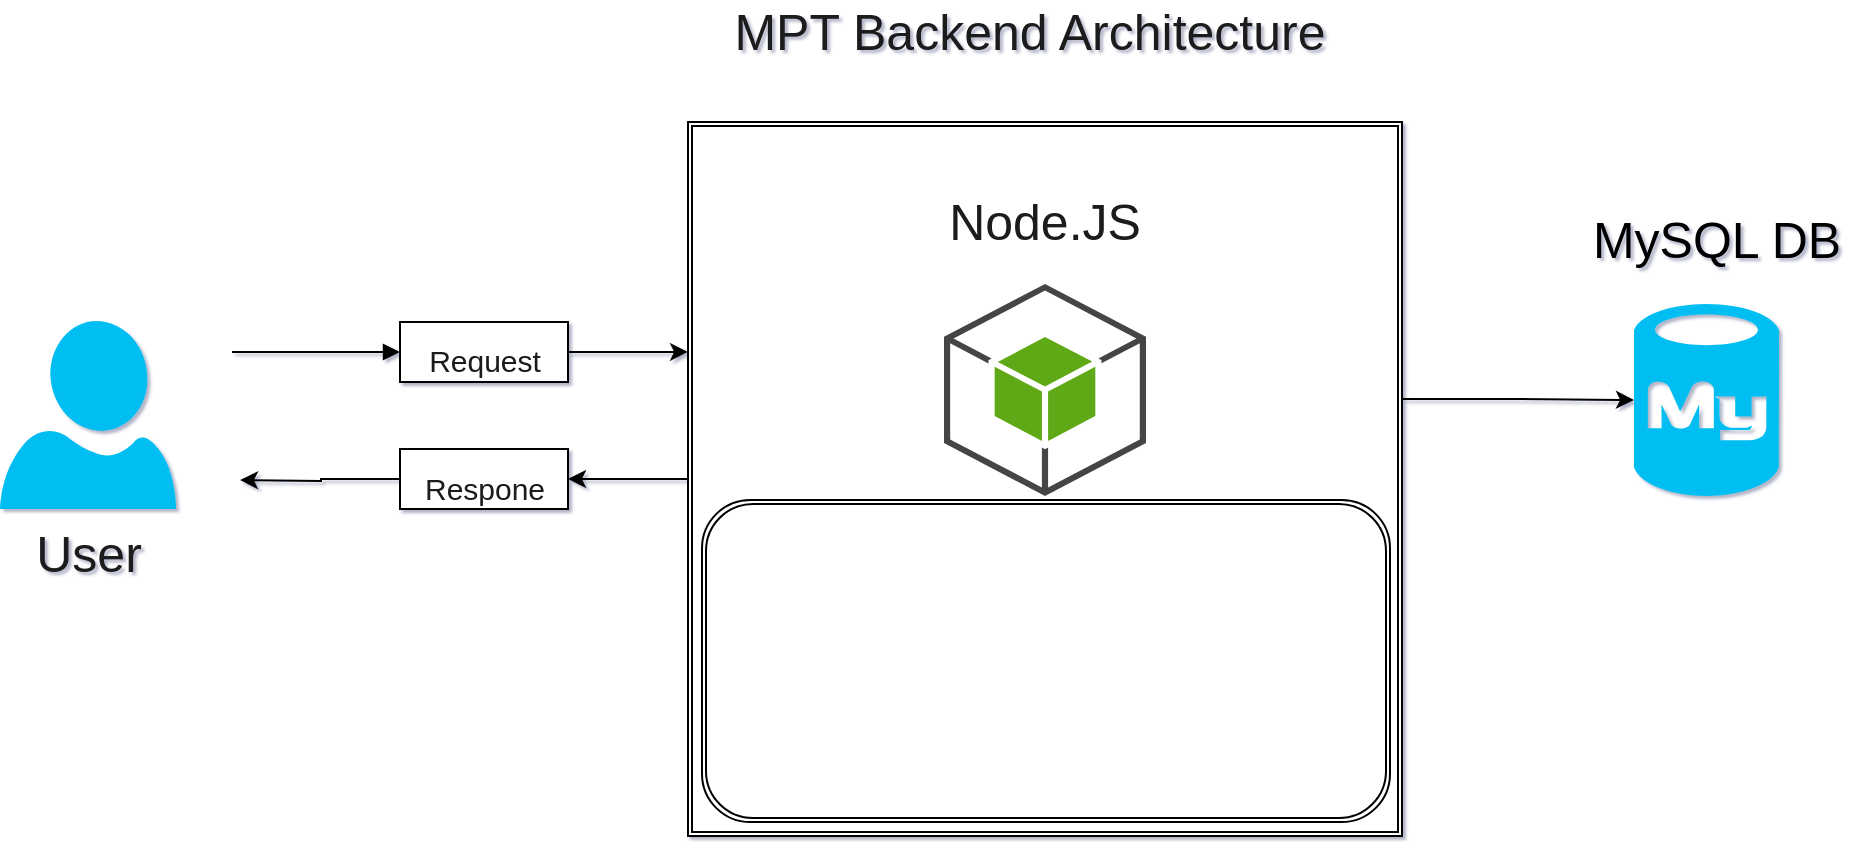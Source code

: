 <mxfile version="14.9.6" type="github">
  <diagram id="SQK_iS7NubJ-UlspPShi" name="Page-1">
    <mxGraphModel dx="1528" dy="1488" grid="0" gridSize="10" guides="1" tooltips="1" connect="1" arrows="1" fold="1" page="0" pageScale="1" pageWidth="827" pageHeight="1169" background="none" math="0" shadow="1">
      <root>
        <mxCell id="0" />
        <mxCell id="1" parent="0" />
        <mxCell id="taTUPynsXKpivhQrRoup-1" value="MySQL DB" style="verticalLabelPosition=bottom;html=1;verticalAlign=top;align=center;strokeColor=none;fillColor=#00BEF2;shape=mxgraph.azure.mysql_database;fontSize=25;movableLabel=1;" vertex="1" parent="1">
          <mxGeometry x="559" y="-565" width="72.5" height="96" as="geometry">
            <mxPoint x="5" y="-150" as="offset" />
          </mxGeometry>
        </mxCell>
        <mxCell id="taTUPynsXKpivhQrRoup-4" style="edgeStyle=orthogonalEdgeStyle;rounded=0;orthogonalLoop=1;jettySize=auto;html=1;entryX=0;entryY=0.5;entryDx=0;entryDy=0;entryPerimeter=0;exitX=0.998;exitY=0.388;exitDx=0;exitDy=0;exitPerimeter=0;" edge="1" parent="1" source="taTUPynsXKpivhQrRoup-12" target="taTUPynsXKpivhQrRoup-1">
          <mxGeometry relative="1" as="geometry">
            <mxPoint x="453" y="-522" as="sourcePoint" />
          </mxGeometry>
        </mxCell>
        <mxCell id="taTUPynsXKpivhQrRoup-20" style="edgeStyle=orthogonalEdgeStyle;rounded=0;orthogonalLoop=1;jettySize=auto;html=1;entryX=0;entryY=0.5;entryDx=0;entryDy=0;fontSize=25;fontColor=#1A1A1A;" edge="1" parent="1" source="taTUPynsXKpivhQrRoup-12" target="taTUPynsXKpivhQrRoup-17">
          <mxGeometry relative="1" as="geometry" />
        </mxCell>
        <mxCell id="taTUPynsXKpivhQrRoup-12" value="" style="shape=ext;double=1;whiteSpace=wrap;html=1;aspect=fixed;fontSize=25;fontColor=#1A1A1A;" vertex="1" parent="1">
          <mxGeometry x="86" y="-656" width="357" height="357" as="geometry" />
        </mxCell>
        <mxCell id="taTUPynsXKpivhQrRoup-2" value="&lt;font style=&quot;font-size: 25px;&quot;&gt;Node.JS&lt;/font&gt;" style="outlineConnect=0;dashed=0;verticalLabelPosition=bottom;verticalAlign=top;align=center;html=1;shape=mxgraph.aws3.android;movableLabel=1;fillColor=#60a917;strokeColor=#2D7600;labelBorderColor=none;fontColor=#1A1A1A;fontSize=25;" vertex="1" parent="1">
          <mxGeometry x="214" y="-575" width="101" height="106" as="geometry">
            <mxPoint x="-1" y="-159" as="offset" />
          </mxGeometry>
        </mxCell>
        <mxCell id="taTUPynsXKpivhQrRoup-11" value="" style="shape=ext;double=1;rounded=1;whiteSpace=wrap;html=1;fontColor=#1A1A1A;" vertex="1" parent="1">
          <mxGeometry x="93" y="-467" width="344" height="161" as="geometry" />
        </mxCell>
        <mxCell id="taTUPynsXKpivhQrRoup-15" style="edgeStyle=orthogonalEdgeStyle;rounded=0;orthogonalLoop=1;jettySize=auto;html=1;entryX=0;entryY=0.322;entryDx=0;entryDy=0;entryPerimeter=0;fontSize=25;fontColor=#1A1A1A;" edge="1" parent="1" source="taTUPynsXKpivhQrRoup-13" target="taTUPynsXKpivhQrRoup-12">
          <mxGeometry relative="1" as="geometry" />
        </mxCell>
        <mxCell id="taTUPynsXKpivhQrRoup-13" value="&lt;font style=&quot;font-size: 15px&quot;&gt;Request&lt;/font&gt;" style="html=1;fontSize=25;fontColor=#1A1A1A;" vertex="1" parent="1">
          <mxGeometry x="-58" y="-556" width="84" height="30" as="geometry" />
        </mxCell>
        <mxCell id="taTUPynsXKpivhQrRoup-14" value="" style="endArrow=block;html=1;rounded=0;align=center;verticalAlign=top;endFill=1;labelBackgroundColor=none;endSize=6;fontSize=25;fontColor=#1A1A1A;" edge="1" target="taTUPynsXKpivhQrRoup-13" parent="1">
          <mxGeometry relative="1" as="geometry">
            <mxPoint x="-142" y="-541" as="sourcePoint" />
          </mxGeometry>
        </mxCell>
        <mxCell id="taTUPynsXKpivhQrRoup-22" style="edgeStyle=orthogonalEdgeStyle;rounded=0;orthogonalLoop=1;jettySize=auto;html=1;fontSize=25;fontColor=#1A1A1A;" edge="1" parent="1" source="taTUPynsXKpivhQrRoup-17">
          <mxGeometry relative="1" as="geometry">
            <mxPoint x="-138" y="-477" as="targetPoint" />
          </mxGeometry>
        </mxCell>
        <mxCell id="taTUPynsXKpivhQrRoup-17" value="&lt;font style=&quot;font-size: 15px&quot;&gt;Respone&lt;/font&gt;" style="html=1;fontSize=25;fontColor=#1A1A1A;direction=west;" vertex="1" parent="1">
          <mxGeometry x="-58" y="-492.5" width="84" height="30" as="geometry" />
        </mxCell>
        <mxCell id="taTUPynsXKpivhQrRoup-21" value="User" style="verticalLabelPosition=bottom;html=1;verticalAlign=top;align=center;strokeColor=none;fillColor=#00BEF2;shape=mxgraph.azure.user;fontSize=25;fontColor=#1A1A1A;" vertex="1" parent="1">
          <mxGeometry x="-258" y="-556.5" width="88" height="94" as="geometry" />
        </mxCell>
        <mxCell id="taTUPynsXKpivhQrRoup-23" value="MPT Backend Architecture" style="text;html=1;strokeColor=none;fillColor=none;align=center;verticalAlign=middle;whiteSpace=wrap;rounded=0;fontSize=25;fontColor=#1A1A1A;" vertex="1" parent="1">
          <mxGeometry x="22" y="-712" width="470" height="20" as="geometry" />
        </mxCell>
      </root>
    </mxGraphModel>
  </diagram>
</mxfile>
